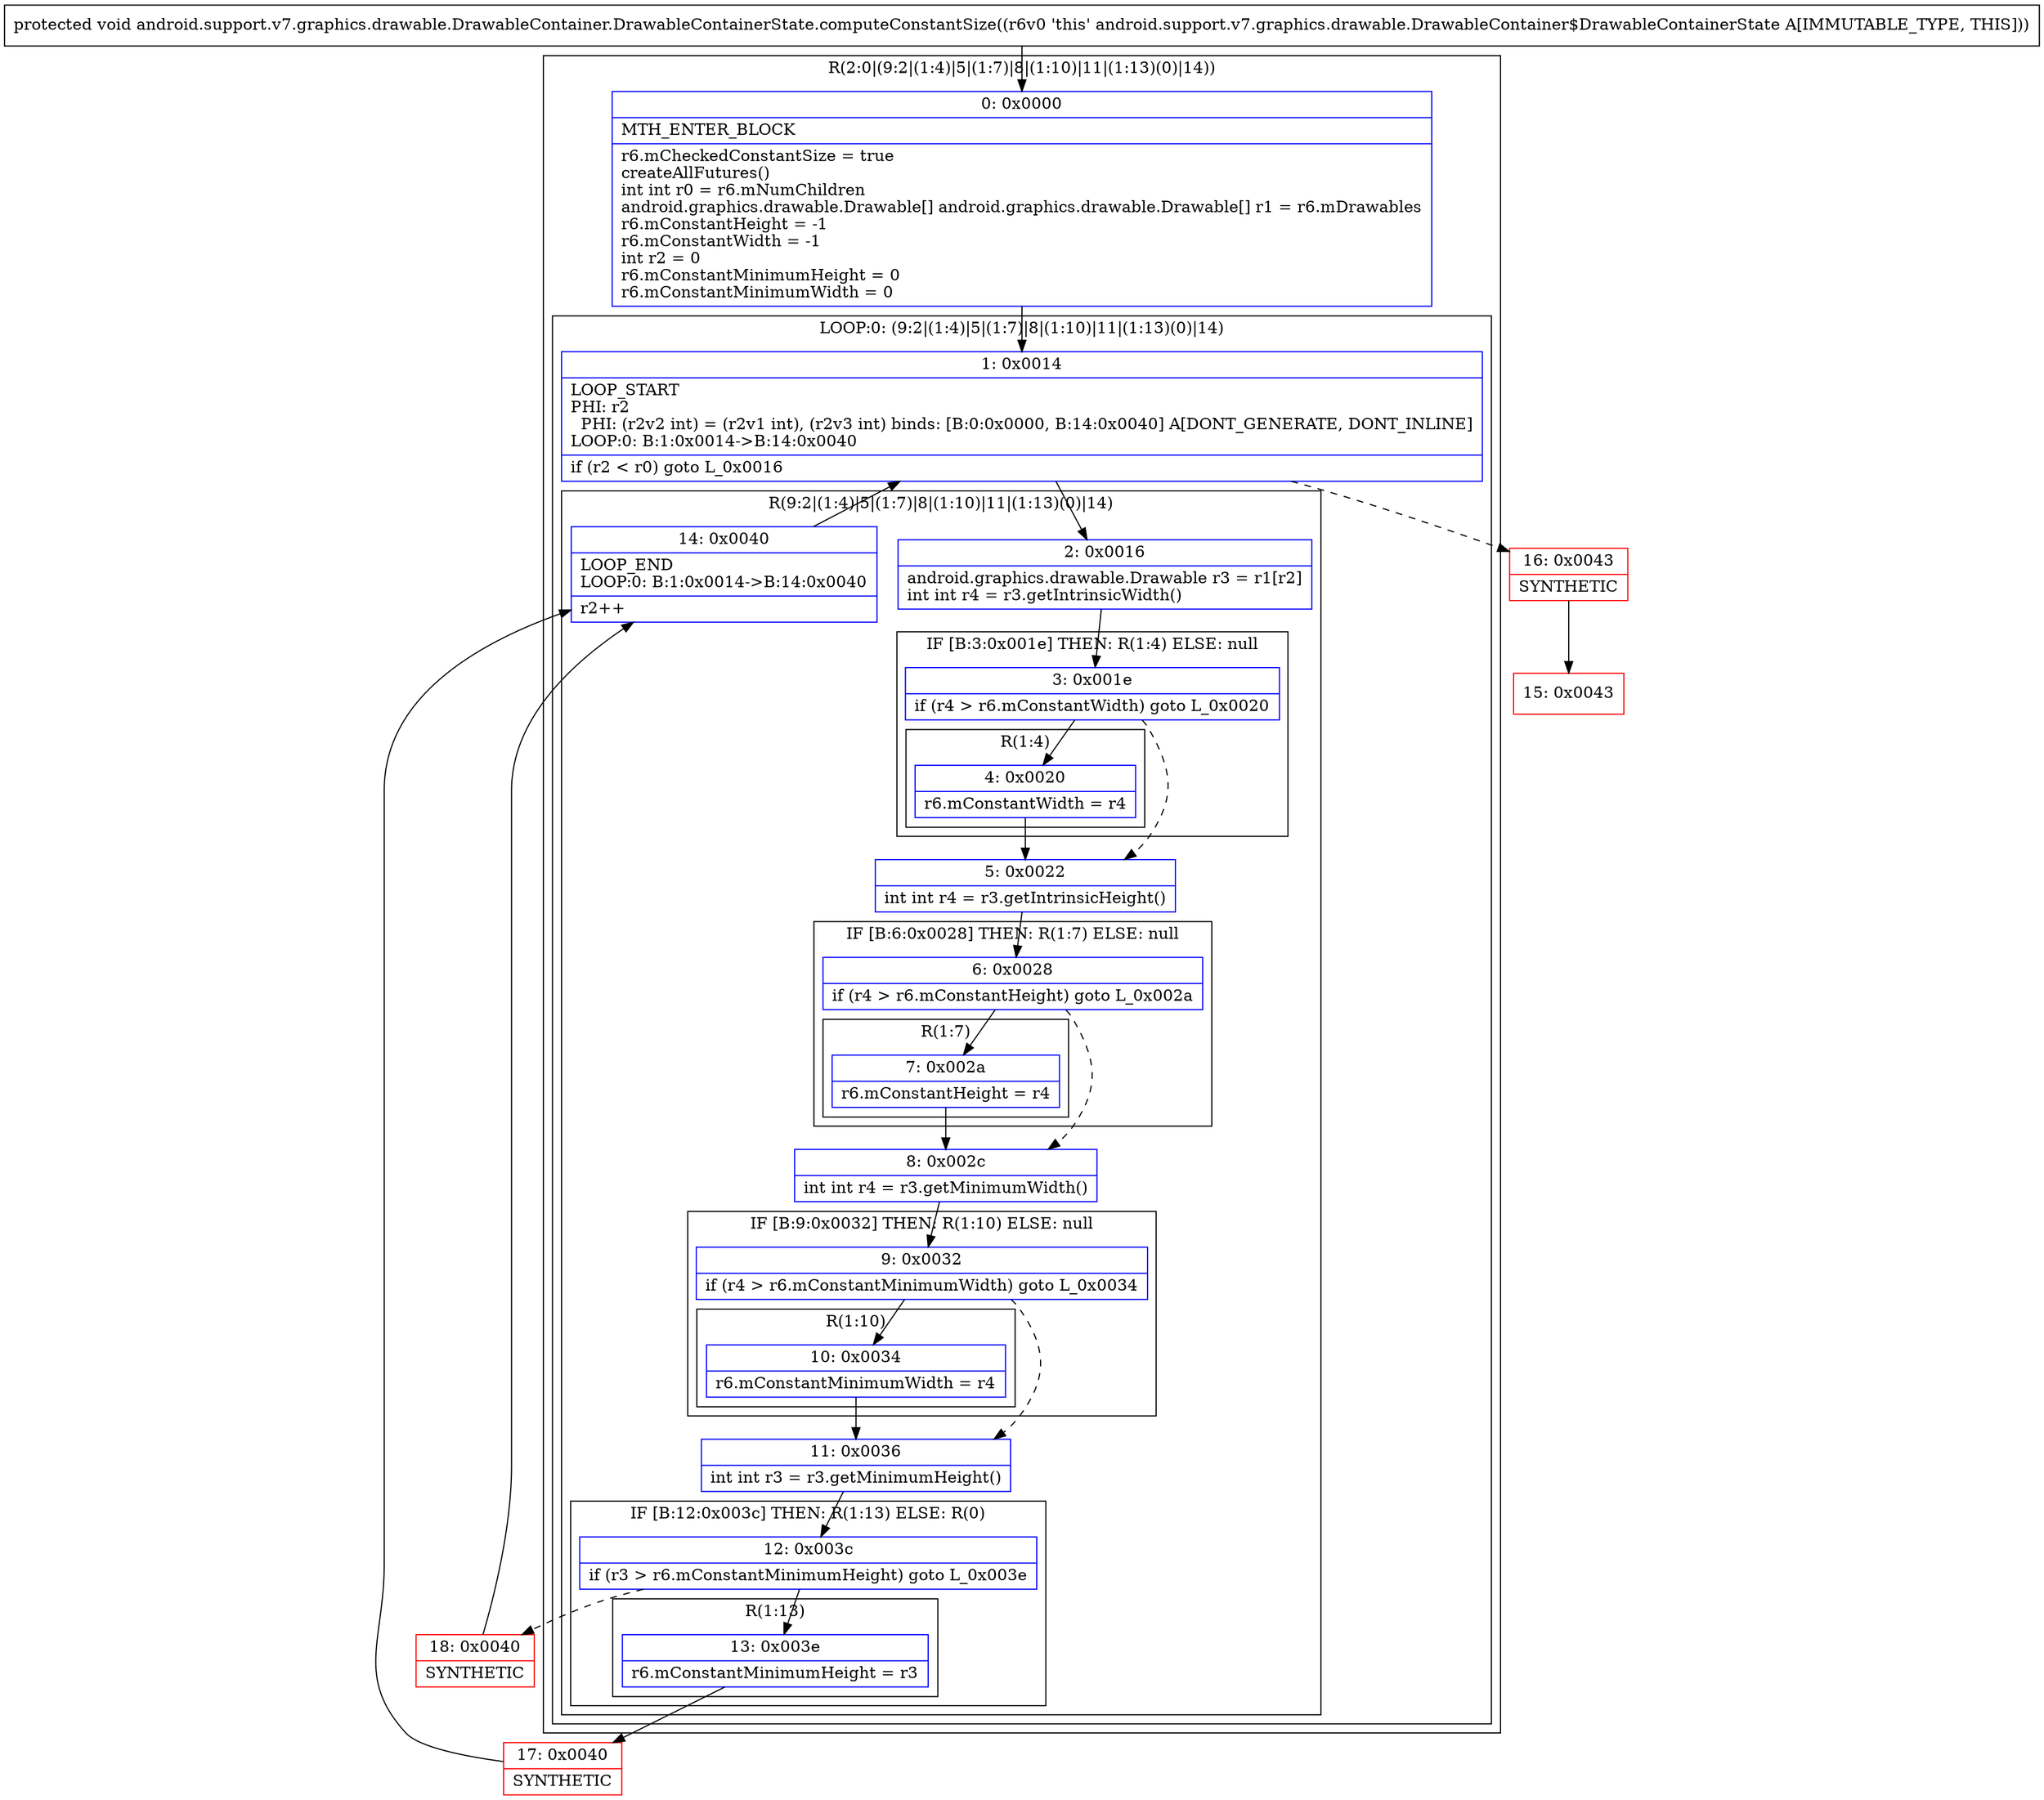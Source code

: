 digraph "CFG forandroid.support.v7.graphics.drawable.DrawableContainer.DrawableContainerState.computeConstantSize()V" {
subgraph cluster_Region_401392574 {
label = "R(2:0|(9:2|(1:4)|5|(1:7)|8|(1:10)|11|(1:13)(0)|14))";
node [shape=record,color=blue];
Node_0 [shape=record,label="{0\:\ 0x0000|MTH_ENTER_BLOCK\l|r6.mCheckedConstantSize = true\lcreateAllFutures()\lint int r0 = r6.mNumChildren\landroid.graphics.drawable.Drawable[] android.graphics.drawable.Drawable[] r1 = r6.mDrawables\lr6.mConstantHeight = \-1\lr6.mConstantWidth = \-1\lint r2 = 0\lr6.mConstantMinimumHeight = 0\lr6.mConstantMinimumWidth = 0\l}"];
subgraph cluster_LoopRegion_245031158 {
label = "LOOP:0: (9:2|(1:4)|5|(1:7)|8|(1:10)|11|(1:13)(0)|14)";
node [shape=record,color=blue];
Node_1 [shape=record,label="{1\:\ 0x0014|LOOP_START\lPHI: r2 \l  PHI: (r2v2 int) = (r2v1 int), (r2v3 int) binds: [B:0:0x0000, B:14:0x0040] A[DONT_GENERATE, DONT_INLINE]\lLOOP:0: B:1:0x0014\-\>B:14:0x0040\l|if (r2 \< r0) goto L_0x0016\l}"];
subgraph cluster_Region_497299729 {
label = "R(9:2|(1:4)|5|(1:7)|8|(1:10)|11|(1:13)(0)|14)";
node [shape=record,color=blue];
Node_2 [shape=record,label="{2\:\ 0x0016|android.graphics.drawable.Drawable r3 = r1[r2]\lint int r4 = r3.getIntrinsicWidth()\l}"];
subgraph cluster_IfRegion_644553978 {
label = "IF [B:3:0x001e] THEN: R(1:4) ELSE: null";
node [shape=record,color=blue];
Node_3 [shape=record,label="{3\:\ 0x001e|if (r4 \> r6.mConstantWidth) goto L_0x0020\l}"];
subgraph cluster_Region_1466686138 {
label = "R(1:4)";
node [shape=record,color=blue];
Node_4 [shape=record,label="{4\:\ 0x0020|r6.mConstantWidth = r4\l}"];
}
}
Node_5 [shape=record,label="{5\:\ 0x0022|int int r4 = r3.getIntrinsicHeight()\l}"];
subgraph cluster_IfRegion_246353393 {
label = "IF [B:6:0x0028] THEN: R(1:7) ELSE: null";
node [shape=record,color=blue];
Node_6 [shape=record,label="{6\:\ 0x0028|if (r4 \> r6.mConstantHeight) goto L_0x002a\l}"];
subgraph cluster_Region_851413388 {
label = "R(1:7)";
node [shape=record,color=blue];
Node_7 [shape=record,label="{7\:\ 0x002a|r6.mConstantHeight = r4\l}"];
}
}
Node_8 [shape=record,label="{8\:\ 0x002c|int int r4 = r3.getMinimumWidth()\l}"];
subgraph cluster_IfRegion_1280172013 {
label = "IF [B:9:0x0032] THEN: R(1:10) ELSE: null";
node [shape=record,color=blue];
Node_9 [shape=record,label="{9\:\ 0x0032|if (r4 \> r6.mConstantMinimumWidth) goto L_0x0034\l}"];
subgraph cluster_Region_1165652692 {
label = "R(1:10)";
node [shape=record,color=blue];
Node_10 [shape=record,label="{10\:\ 0x0034|r6.mConstantMinimumWidth = r4\l}"];
}
}
Node_11 [shape=record,label="{11\:\ 0x0036|int int r3 = r3.getMinimumHeight()\l}"];
subgraph cluster_IfRegion_860634895 {
label = "IF [B:12:0x003c] THEN: R(1:13) ELSE: R(0)";
node [shape=record,color=blue];
Node_12 [shape=record,label="{12\:\ 0x003c|if (r3 \> r6.mConstantMinimumHeight) goto L_0x003e\l}"];
subgraph cluster_Region_2112959235 {
label = "R(1:13)";
node [shape=record,color=blue];
Node_13 [shape=record,label="{13\:\ 0x003e|r6.mConstantMinimumHeight = r3\l}"];
}
subgraph cluster_Region_671455881 {
label = "R(0)";
node [shape=record,color=blue];
}
}
Node_14 [shape=record,label="{14\:\ 0x0040|LOOP_END\lLOOP:0: B:1:0x0014\-\>B:14:0x0040\l|r2++\l}"];
}
}
}
Node_15 [shape=record,color=red,label="{15\:\ 0x0043}"];
Node_16 [shape=record,color=red,label="{16\:\ 0x0043|SYNTHETIC\l}"];
Node_17 [shape=record,color=red,label="{17\:\ 0x0040|SYNTHETIC\l}"];
Node_18 [shape=record,color=red,label="{18\:\ 0x0040|SYNTHETIC\l}"];
MethodNode[shape=record,label="{protected void android.support.v7.graphics.drawable.DrawableContainer.DrawableContainerState.computeConstantSize((r6v0 'this' android.support.v7.graphics.drawable.DrawableContainer$DrawableContainerState A[IMMUTABLE_TYPE, THIS])) }"];
MethodNode -> Node_0;
Node_0 -> Node_1;
Node_1 -> Node_2;
Node_1 -> Node_16[style=dashed];
Node_2 -> Node_3;
Node_3 -> Node_4;
Node_3 -> Node_5[style=dashed];
Node_4 -> Node_5;
Node_5 -> Node_6;
Node_6 -> Node_7;
Node_6 -> Node_8[style=dashed];
Node_7 -> Node_8;
Node_8 -> Node_9;
Node_9 -> Node_10;
Node_9 -> Node_11[style=dashed];
Node_10 -> Node_11;
Node_11 -> Node_12;
Node_12 -> Node_13;
Node_12 -> Node_18[style=dashed];
Node_13 -> Node_17;
Node_14 -> Node_1;
Node_16 -> Node_15;
Node_17 -> Node_14;
Node_18 -> Node_14;
}

